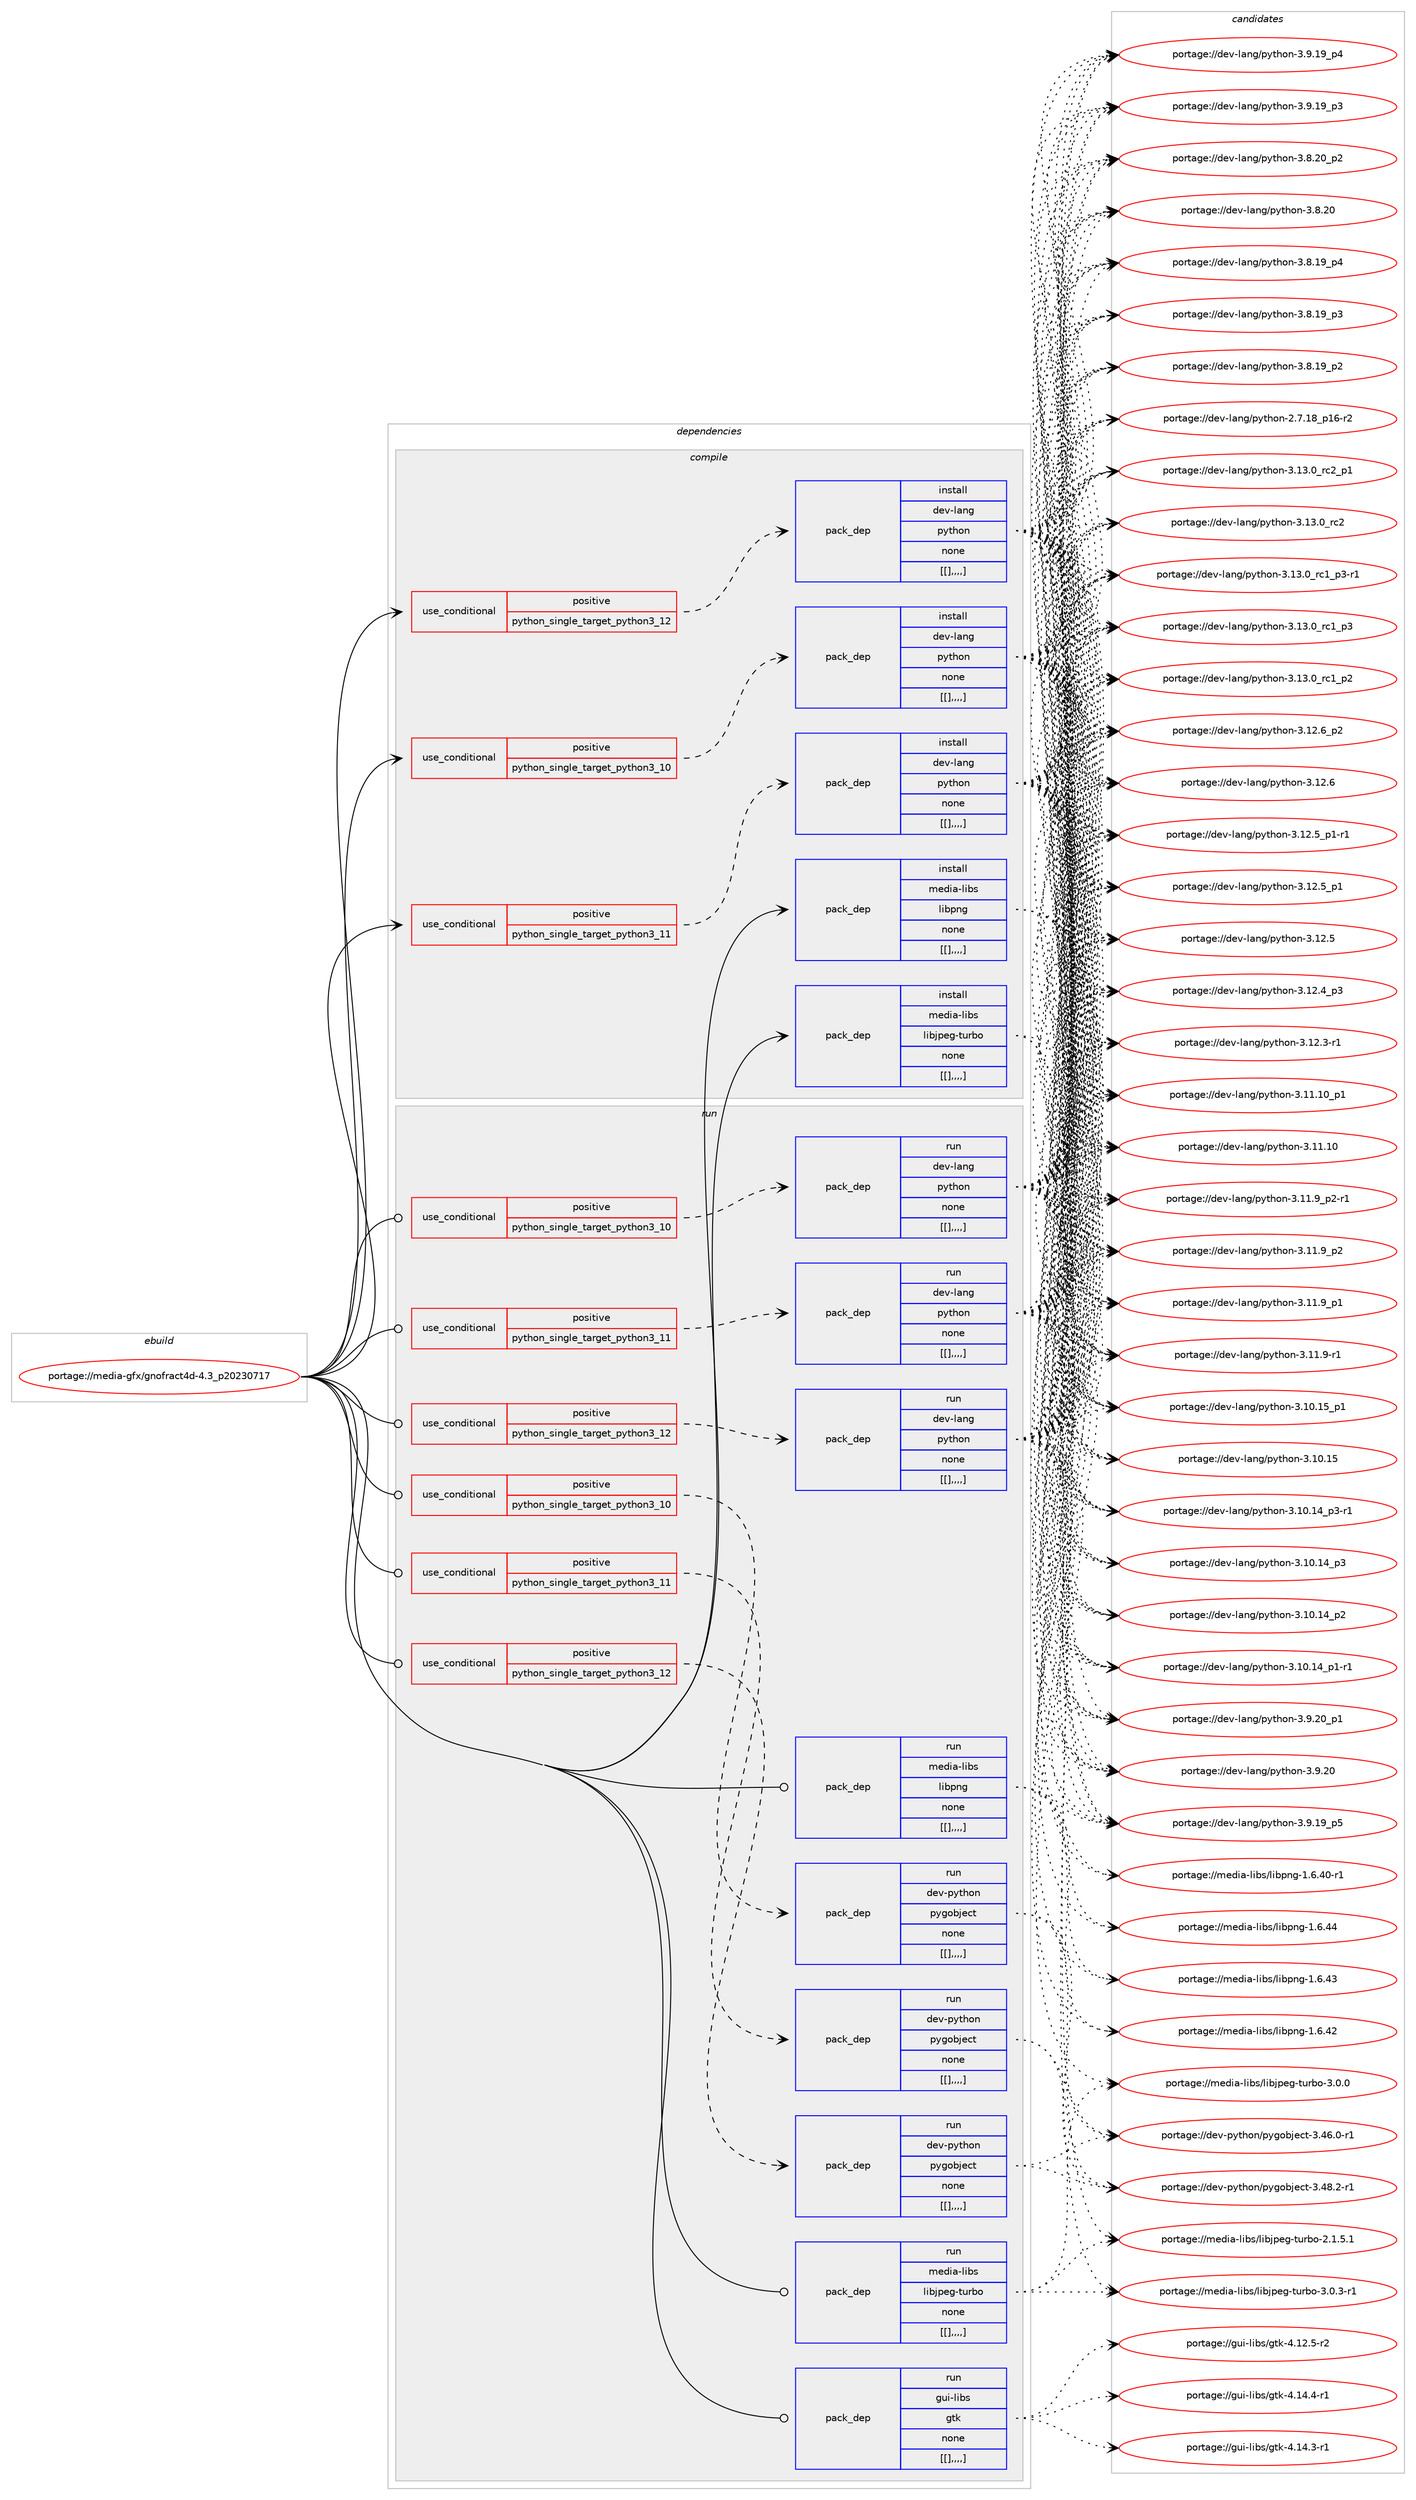 digraph prolog {

# *************
# Graph options
# *************

newrank=true;
concentrate=true;
compound=true;
graph [rankdir=LR,fontname=Helvetica,fontsize=10,ranksep=1.5];#, ranksep=2.5, nodesep=0.2];
edge  [arrowhead=vee];
node  [fontname=Helvetica,fontsize=10];

# **********
# The ebuild
# **********

subgraph cluster_leftcol {
color=gray;
label=<<i>ebuild</i>>;
id [label="portage://media-gfx/gnofract4d-4.3_p20230717", color=red, width=4, href="../media-gfx/gnofract4d-4.3_p20230717.svg"];
}

# ****************
# The dependencies
# ****************

subgraph cluster_midcol {
color=gray;
label=<<i>dependencies</i>>;
subgraph cluster_compile {
fillcolor="#eeeeee";
style=filled;
label=<<i>compile</i>>;
subgraph cond75970 {
dependency298325 [label=<<TABLE BORDER="0" CELLBORDER="1" CELLSPACING="0" CELLPADDING="4"><TR><TD ROWSPAN="3" CELLPADDING="10">use_conditional</TD></TR><TR><TD>positive</TD></TR><TR><TD>python_single_target_python3_10</TD></TR></TABLE>>, shape=none, color=red];
subgraph pack219990 {
dependency298326 [label=<<TABLE BORDER="0" CELLBORDER="1" CELLSPACING="0" CELLPADDING="4" WIDTH="220"><TR><TD ROWSPAN="6" CELLPADDING="30">pack_dep</TD></TR><TR><TD WIDTH="110">install</TD></TR><TR><TD>dev-lang</TD></TR><TR><TD>python</TD></TR><TR><TD>none</TD></TR><TR><TD>[[],,,,]</TD></TR></TABLE>>, shape=none, color=blue];
}
dependency298325:e -> dependency298326:w [weight=20,style="dashed",arrowhead="vee"];
}
id:e -> dependency298325:w [weight=20,style="solid",arrowhead="vee"];
subgraph cond75971 {
dependency298327 [label=<<TABLE BORDER="0" CELLBORDER="1" CELLSPACING="0" CELLPADDING="4"><TR><TD ROWSPAN="3" CELLPADDING="10">use_conditional</TD></TR><TR><TD>positive</TD></TR><TR><TD>python_single_target_python3_11</TD></TR></TABLE>>, shape=none, color=red];
subgraph pack219991 {
dependency298328 [label=<<TABLE BORDER="0" CELLBORDER="1" CELLSPACING="0" CELLPADDING="4" WIDTH="220"><TR><TD ROWSPAN="6" CELLPADDING="30">pack_dep</TD></TR><TR><TD WIDTH="110">install</TD></TR><TR><TD>dev-lang</TD></TR><TR><TD>python</TD></TR><TR><TD>none</TD></TR><TR><TD>[[],,,,]</TD></TR></TABLE>>, shape=none, color=blue];
}
dependency298327:e -> dependency298328:w [weight=20,style="dashed",arrowhead="vee"];
}
id:e -> dependency298327:w [weight=20,style="solid",arrowhead="vee"];
subgraph cond75972 {
dependency298329 [label=<<TABLE BORDER="0" CELLBORDER="1" CELLSPACING="0" CELLPADDING="4"><TR><TD ROWSPAN="3" CELLPADDING="10">use_conditional</TD></TR><TR><TD>positive</TD></TR><TR><TD>python_single_target_python3_12</TD></TR></TABLE>>, shape=none, color=red];
subgraph pack219992 {
dependency298330 [label=<<TABLE BORDER="0" CELLBORDER="1" CELLSPACING="0" CELLPADDING="4" WIDTH="220"><TR><TD ROWSPAN="6" CELLPADDING="30">pack_dep</TD></TR><TR><TD WIDTH="110">install</TD></TR><TR><TD>dev-lang</TD></TR><TR><TD>python</TD></TR><TR><TD>none</TD></TR><TR><TD>[[],,,,]</TD></TR></TABLE>>, shape=none, color=blue];
}
dependency298329:e -> dependency298330:w [weight=20,style="dashed",arrowhead="vee"];
}
id:e -> dependency298329:w [weight=20,style="solid",arrowhead="vee"];
subgraph pack219993 {
dependency298331 [label=<<TABLE BORDER="0" CELLBORDER="1" CELLSPACING="0" CELLPADDING="4" WIDTH="220"><TR><TD ROWSPAN="6" CELLPADDING="30">pack_dep</TD></TR><TR><TD WIDTH="110">install</TD></TR><TR><TD>media-libs</TD></TR><TR><TD>libjpeg-turbo</TD></TR><TR><TD>none</TD></TR><TR><TD>[[],,,,]</TD></TR></TABLE>>, shape=none, color=blue];
}
id:e -> dependency298331:w [weight=20,style="solid",arrowhead="vee"];
subgraph pack219994 {
dependency298332 [label=<<TABLE BORDER="0" CELLBORDER="1" CELLSPACING="0" CELLPADDING="4" WIDTH="220"><TR><TD ROWSPAN="6" CELLPADDING="30">pack_dep</TD></TR><TR><TD WIDTH="110">install</TD></TR><TR><TD>media-libs</TD></TR><TR><TD>libpng</TD></TR><TR><TD>none</TD></TR><TR><TD>[[],,,,]</TD></TR></TABLE>>, shape=none, color=blue];
}
id:e -> dependency298332:w [weight=20,style="solid",arrowhead="vee"];
}
subgraph cluster_compileandrun {
fillcolor="#eeeeee";
style=filled;
label=<<i>compile and run</i>>;
}
subgraph cluster_run {
fillcolor="#eeeeee";
style=filled;
label=<<i>run</i>>;
subgraph cond75973 {
dependency298333 [label=<<TABLE BORDER="0" CELLBORDER="1" CELLSPACING="0" CELLPADDING="4"><TR><TD ROWSPAN="3" CELLPADDING="10">use_conditional</TD></TR><TR><TD>positive</TD></TR><TR><TD>python_single_target_python3_10</TD></TR></TABLE>>, shape=none, color=red];
subgraph pack219995 {
dependency298334 [label=<<TABLE BORDER="0" CELLBORDER="1" CELLSPACING="0" CELLPADDING="4" WIDTH="220"><TR><TD ROWSPAN="6" CELLPADDING="30">pack_dep</TD></TR><TR><TD WIDTH="110">run</TD></TR><TR><TD>dev-lang</TD></TR><TR><TD>python</TD></TR><TR><TD>none</TD></TR><TR><TD>[[],,,,]</TD></TR></TABLE>>, shape=none, color=blue];
}
dependency298333:e -> dependency298334:w [weight=20,style="dashed",arrowhead="vee"];
}
id:e -> dependency298333:w [weight=20,style="solid",arrowhead="odot"];
subgraph cond75974 {
dependency298335 [label=<<TABLE BORDER="0" CELLBORDER="1" CELLSPACING="0" CELLPADDING="4"><TR><TD ROWSPAN="3" CELLPADDING="10">use_conditional</TD></TR><TR><TD>positive</TD></TR><TR><TD>python_single_target_python3_10</TD></TR></TABLE>>, shape=none, color=red];
subgraph pack219996 {
dependency298336 [label=<<TABLE BORDER="0" CELLBORDER="1" CELLSPACING="0" CELLPADDING="4" WIDTH="220"><TR><TD ROWSPAN="6" CELLPADDING="30">pack_dep</TD></TR><TR><TD WIDTH="110">run</TD></TR><TR><TD>dev-python</TD></TR><TR><TD>pygobject</TD></TR><TR><TD>none</TD></TR><TR><TD>[[],,,,]</TD></TR></TABLE>>, shape=none, color=blue];
}
dependency298335:e -> dependency298336:w [weight=20,style="dashed",arrowhead="vee"];
}
id:e -> dependency298335:w [weight=20,style="solid",arrowhead="odot"];
subgraph cond75975 {
dependency298337 [label=<<TABLE BORDER="0" CELLBORDER="1" CELLSPACING="0" CELLPADDING="4"><TR><TD ROWSPAN="3" CELLPADDING="10">use_conditional</TD></TR><TR><TD>positive</TD></TR><TR><TD>python_single_target_python3_11</TD></TR></TABLE>>, shape=none, color=red];
subgraph pack219997 {
dependency298338 [label=<<TABLE BORDER="0" CELLBORDER="1" CELLSPACING="0" CELLPADDING="4" WIDTH="220"><TR><TD ROWSPAN="6" CELLPADDING="30">pack_dep</TD></TR><TR><TD WIDTH="110">run</TD></TR><TR><TD>dev-lang</TD></TR><TR><TD>python</TD></TR><TR><TD>none</TD></TR><TR><TD>[[],,,,]</TD></TR></TABLE>>, shape=none, color=blue];
}
dependency298337:e -> dependency298338:w [weight=20,style="dashed",arrowhead="vee"];
}
id:e -> dependency298337:w [weight=20,style="solid",arrowhead="odot"];
subgraph cond75976 {
dependency298339 [label=<<TABLE BORDER="0" CELLBORDER="1" CELLSPACING="0" CELLPADDING="4"><TR><TD ROWSPAN="3" CELLPADDING="10">use_conditional</TD></TR><TR><TD>positive</TD></TR><TR><TD>python_single_target_python3_11</TD></TR></TABLE>>, shape=none, color=red];
subgraph pack219998 {
dependency298340 [label=<<TABLE BORDER="0" CELLBORDER="1" CELLSPACING="0" CELLPADDING="4" WIDTH="220"><TR><TD ROWSPAN="6" CELLPADDING="30">pack_dep</TD></TR><TR><TD WIDTH="110">run</TD></TR><TR><TD>dev-python</TD></TR><TR><TD>pygobject</TD></TR><TR><TD>none</TD></TR><TR><TD>[[],,,,]</TD></TR></TABLE>>, shape=none, color=blue];
}
dependency298339:e -> dependency298340:w [weight=20,style="dashed",arrowhead="vee"];
}
id:e -> dependency298339:w [weight=20,style="solid",arrowhead="odot"];
subgraph cond75977 {
dependency298341 [label=<<TABLE BORDER="0" CELLBORDER="1" CELLSPACING="0" CELLPADDING="4"><TR><TD ROWSPAN="3" CELLPADDING="10">use_conditional</TD></TR><TR><TD>positive</TD></TR><TR><TD>python_single_target_python3_12</TD></TR></TABLE>>, shape=none, color=red];
subgraph pack219999 {
dependency298342 [label=<<TABLE BORDER="0" CELLBORDER="1" CELLSPACING="0" CELLPADDING="4" WIDTH="220"><TR><TD ROWSPAN="6" CELLPADDING="30">pack_dep</TD></TR><TR><TD WIDTH="110">run</TD></TR><TR><TD>dev-lang</TD></TR><TR><TD>python</TD></TR><TR><TD>none</TD></TR><TR><TD>[[],,,,]</TD></TR></TABLE>>, shape=none, color=blue];
}
dependency298341:e -> dependency298342:w [weight=20,style="dashed",arrowhead="vee"];
}
id:e -> dependency298341:w [weight=20,style="solid",arrowhead="odot"];
subgraph cond75978 {
dependency298343 [label=<<TABLE BORDER="0" CELLBORDER="1" CELLSPACING="0" CELLPADDING="4"><TR><TD ROWSPAN="3" CELLPADDING="10">use_conditional</TD></TR><TR><TD>positive</TD></TR><TR><TD>python_single_target_python3_12</TD></TR></TABLE>>, shape=none, color=red];
subgraph pack220000 {
dependency298344 [label=<<TABLE BORDER="0" CELLBORDER="1" CELLSPACING="0" CELLPADDING="4" WIDTH="220"><TR><TD ROWSPAN="6" CELLPADDING="30">pack_dep</TD></TR><TR><TD WIDTH="110">run</TD></TR><TR><TD>dev-python</TD></TR><TR><TD>pygobject</TD></TR><TR><TD>none</TD></TR><TR><TD>[[],,,,]</TD></TR></TABLE>>, shape=none, color=blue];
}
dependency298343:e -> dependency298344:w [weight=20,style="dashed",arrowhead="vee"];
}
id:e -> dependency298343:w [weight=20,style="solid",arrowhead="odot"];
subgraph pack220001 {
dependency298345 [label=<<TABLE BORDER="0" CELLBORDER="1" CELLSPACING="0" CELLPADDING="4" WIDTH="220"><TR><TD ROWSPAN="6" CELLPADDING="30">pack_dep</TD></TR><TR><TD WIDTH="110">run</TD></TR><TR><TD>gui-libs</TD></TR><TR><TD>gtk</TD></TR><TR><TD>none</TD></TR><TR><TD>[[],,,,]</TD></TR></TABLE>>, shape=none, color=blue];
}
id:e -> dependency298345:w [weight=20,style="solid",arrowhead="odot"];
subgraph pack220002 {
dependency298346 [label=<<TABLE BORDER="0" CELLBORDER="1" CELLSPACING="0" CELLPADDING="4" WIDTH="220"><TR><TD ROWSPAN="6" CELLPADDING="30">pack_dep</TD></TR><TR><TD WIDTH="110">run</TD></TR><TR><TD>media-libs</TD></TR><TR><TD>libjpeg-turbo</TD></TR><TR><TD>none</TD></TR><TR><TD>[[],,,,]</TD></TR></TABLE>>, shape=none, color=blue];
}
id:e -> dependency298346:w [weight=20,style="solid",arrowhead="odot"];
subgraph pack220003 {
dependency298347 [label=<<TABLE BORDER="0" CELLBORDER="1" CELLSPACING="0" CELLPADDING="4" WIDTH="220"><TR><TD ROWSPAN="6" CELLPADDING="30">pack_dep</TD></TR><TR><TD WIDTH="110">run</TD></TR><TR><TD>media-libs</TD></TR><TR><TD>libpng</TD></TR><TR><TD>none</TD></TR><TR><TD>[[],,,,]</TD></TR></TABLE>>, shape=none, color=blue];
}
id:e -> dependency298347:w [weight=20,style="solid",arrowhead="odot"];
}
}

# **************
# The candidates
# **************

subgraph cluster_choices {
rank=same;
color=gray;
label=<<i>candidates</i>>;

subgraph choice219990 {
color=black;
nodesep=1;
choice100101118451089711010347112121116104111110455146495146489511499509511249 [label="portage://dev-lang/python-3.13.0_rc2_p1", color=red, width=4,href="../dev-lang/python-3.13.0_rc2_p1.svg"];
choice10010111845108971101034711212111610411111045514649514648951149950 [label="portage://dev-lang/python-3.13.0_rc2", color=red, width=4,href="../dev-lang/python-3.13.0_rc2.svg"];
choice1001011184510897110103471121211161041111104551464951464895114994995112514511449 [label="portage://dev-lang/python-3.13.0_rc1_p3-r1", color=red, width=4,href="../dev-lang/python-3.13.0_rc1_p3-r1.svg"];
choice100101118451089711010347112121116104111110455146495146489511499499511251 [label="portage://dev-lang/python-3.13.0_rc1_p3", color=red, width=4,href="../dev-lang/python-3.13.0_rc1_p3.svg"];
choice100101118451089711010347112121116104111110455146495146489511499499511250 [label="portage://dev-lang/python-3.13.0_rc1_p2", color=red, width=4,href="../dev-lang/python-3.13.0_rc1_p2.svg"];
choice100101118451089711010347112121116104111110455146495046549511250 [label="portage://dev-lang/python-3.12.6_p2", color=red, width=4,href="../dev-lang/python-3.12.6_p2.svg"];
choice10010111845108971101034711212111610411111045514649504654 [label="portage://dev-lang/python-3.12.6", color=red, width=4,href="../dev-lang/python-3.12.6.svg"];
choice1001011184510897110103471121211161041111104551464950465395112494511449 [label="portage://dev-lang/python-3.12.5_p1-r1", color=red, width=4,href="../dev-lang/python-3.12.5_p1-r1.svg"];
choice100101118451089711010347112121116104111110455146495046539511249 [label="portage://dev-lang/python-3.12.5_p1", color=red, width=4,href="../dev-lang/python-3.12.5_p1.svg"];
choice10010111845108971101034711212111610411111045514649504653 [label="portage://dev-lang/python-3.12.5", color=red, width=4,href="../dev-lang/python-3.12.5.svg"];
choice100101118451089711010347112121116104111110455146495046529511251 [label="portage://dev-lang/python-3.12.4_p3", color=red, width=4,href="../dev-lang/python-3.12.4_p3.svg"];
choice100101118451089711010347112121116104111110455146495046514511449 [label="portage://dev-lang/python-3.12.3-r1", color=red, width=4,href="../dev-lang/python-3.12.3-r1.svg"];
choice10010111845108971101034711212111610411111045514649494649489511249 [label="portage://dev-lang/python-3.11.10_p1", color=red, width=4,href="../dev-lang/python-3.11.10_p1.svg"];
choice1001011184510897110103471121211161041111104551464949464948 [label="portage://dev-lang/python-3.11.10", color=red, width=4,href="../dev-lang/python-3.11.10.svg"];
choice1001011184510897110103471121211161041111104551464949465795112504511449 [label="portage://dev-lang/python-3.11.9_p2-r1", color=red, width=4,href="../dev-lang/python-3.11.9_p2-r1.svg"];
choice100101118451089711010347112121116104111110455146494946579511250 [label="portage://dev-lang/python-3.11.9_p2", color=red, width=4,href="../dev-lang/python-3.11.9_p2.svg"];
choice100101118451089711010347112121116104111110455146494946579511249 [label="portage://dev-lang/python-3.11.9_p1", color=red, width=4,href="../dev-lang/python-3.11.9_p1.svg"];
choice100101118451089711010347112121116104111110455146494946574511449 [label="portage://dev-lang/python-3.11.9-r1", color=red, width=4,href="../dev-lang/python-3.11.9-r1.svg"];
choice10010111845108971101034711212111610411111045514649484649539511249 [label="portage://dev-lang/python-3.10.15_p1", color=red, width=4,href="../dev-lang/python-3.10.15_p1.svg"];
choice1001011184510897110103471121211161041111104551464948464953 [label="portage://dev-lang/python-3.10.15", color=red, width=4,href="../dev-lang/python-3.10.15.svg"];
choice100101118451089711010347112121116104111110455146494846495295112514511449 [label="portage://dev-lang/python-3.10.14_p3-r1", color=red, width=4,href="../dev-lang/python-3.10.14_p3-r1.svg"];
choice10010111845108971101034711212111610411111045514649484649529511251 [label="portage://dev-lang/python-3.10.14_p3", color=red, width=4,href="../dev-lang/python-3.10.14_p3.svg"];
choice10010111845108971101034711212111610411111045514649484649529511250 [label="portage://dev-lang/python-3.10.14_p2", color=red, width=4,href="../dev-lang/python-3.10.14_p2.svg"];
choice100101118451089711010347112121116104111110455146494846495295112494511449 [label="portage://dev-lang/python-3.10.14_p1-r1", color=red, width=4,href="../dev-lang/python-3.10.14_p1-r1.svg"];
choice100101118451089711010347112121116104111110455146574650489511249 [label="portage://dev-lang/python-3.9.20_p1", color=red, width=4,href="../dev-lang/python-3.9.20_p1.svg"];
choice10010111845108971101034711212111610411111045514657465048 [label="portage://dev-lang/python-3.9.20", color=red, width=4,href="../dev-lang/python-3.9.20.svg"];
choice100101118451089711010347112121116104111110455146574649579511253 [label="portage://dev-lang/python-3.9.19_p5", color=red, width=4,href="../dev-lang/python-3.9.19_p5.svg"];
choice100101118451089711010347112121116104111110455146574649579511252 [label="portage://dev-lang/python-3.9.19_p4", color=red, width=4,href="../dev-lang/python-3.9.19_p4.svg"];
choice100101118451089711010347112121116104111110455146574649579511251 [label="portage://dev-lang/python-3.9.19_p3", color=red, width=4,href="../dev-lang/python-3.9.19_p3.svg"];
choice100101118451089711010347112121116104111110455146564650489511250 [label="portage://dev-lang/python-3.8.20_p2", color=red, width=4,href="../dev-lang/python-3.8.20_p2.svg"];
choice10010111845108971101034711212111610411111045514656465048 [label="portage://dev-lang/python-3.8.20", color=red, width=4,href="../dev-lang/python-3.8.20.svg"];
choice100101118451089711010347112121116104111110455146564649579511252 [label="portage://dev-lang/python-3.8.19_p4", color=red, width=4,href="../dev-lang/python-3.8.19_p4.svg"];
choice100101118451089711010347112121116104111110455146564649579511251 [label="portage://dev-lang/python-3.8.19_p3", color=red, width=4,href="../dev-lang/python-3.8.19_p3.svg"];
choice100101118451089711010347112121116104111110455146564649579511250 [label="portage://dev-lang/python-3.8.19_p2", color=red, width=4,href="../dev-lang/python-3.8.19_p2.svg"];
choice100101118451089711010347112121116104111110455046554649569511249544511450 [label="portage://dev-lang/python-2.7.18_p16-r2", color=red, width=4,href="../dev-lang/python-2.7.18_p16-r2.svg"];
dependency298326:e -> choice100101118451089711010347112121116104111110455146495146489511499509511249:w [style=dotted,weight="100"];
dependency298326:e -> choice10010111845108971101034711212111610411111045514649514648951149950:w [style=dotted,weight="100"];
dependency298326:e -> choice1001011184510897110103471121211161041111104551464951464895114994995112514511449:w [style=dotted,weight="100"];
dependency298326:e -> choice100101118451089711010347112121116104111110455146495146489511499499511251:w [style=dotted,weight="100"];
dependency298326:e -> choice100101118451089711010347112121116104111110455146495146489511499499511250:w [style=dotted,weight="100"];
dependency298326:e -> choice100101118451089711010347112121116104111110455146495046549511250:w [style=dotted,weight="100"];
dependency298326:e -> choice10010111845108971101034711212111610411111045514649504654:w [style=dotted,weight="100"];
dependency298326:e -> choice1001011184510897110103471121211161041111104551464950465395112494511449:w [style=dotted,weight="100"];
dependency298326:e -> choice100101118451089711010347112121116104111110455146495046539511249:w [style=dotted,weight="100"];
dependency298326:e -> choice10010111845108971101034711212111610411111045514649504653:w [style=dotted,weight="100"];
dependency298326:e -> choice100101118451089711010347112121116104111110455146495046529511251:w [style=dotted,weight="100"];
dependency298326:e -> choice100101118451089711010347112121116104111110455146495046514511449:w [style=dotted,weight="100"];
dependency298326:e -> choice10010111845108971101034711212111610411111045514649494649489511249:w [style=dotted,weight="100"];
dependency298326:e -> choice1001011184510897110103471121211161041111104551464949464948:w [style=dotted,weight="100"];
dependency298326:e -> choice1001011184510897110103471121211161041111104551464949465795112504511449:w [style=dotted,weight="100"];
dependency298326:e -> choice100101118451089711010347112121116104111110455146494946579511250:w [style=dotted,weight="100"];
dependency298326:e -> choice100101118451089711010347112121116104111110455146494946579511249:w [style=dotted,weight="100"];
dependency298326:e -> choice100101118451089711010347112121116104111110455146494946574511449:w [style=dotted,weight="100"];
dependency298326:e -> choice10010111845108971101034711212111610411111045514649484649539511249:w [style=dotted,weight="100"];
dependency298326:e -> choice1001011184510897110103471121211161041111104551464948464953:w [style=dotted,weight="100"];
dependency298326:e -> choice100101118451089711010347112121116104111110455146494846495295112514511449:w [style=dotted,weight="100"];
dependency298326:e -> choice10010111845108971101034711212111610411111045514649484649529511251:w [style=dotted,weight="100"];
dependency298326:e -> choice10010111845108971101034711212111610411111045514649484649529511250:w [style=dotted,weight="100"];
dependency298326:e -> choice100101118451089711010347112121116104111110455146494846495295112494511449:w [style=dotted,weight="100"];
dependency298326:e -> choice100101118451089711010347112121116104111110455146574650489511249:w [style=dotted,weight="100"];
dependency298326:e -> choice10010111845108971101034711212111610411111045514657465048:w [style=dotted,weight="100"];
dependency298326:e -> choice100101118451089711010347112121116104111110455146574649579511253:w [style=dotted,weight="100"];
dependency298326:e -> choice100101118451089711010347112121116104111110455146574649579511252:w [style=dotted,weight="100"];
dependency298326:e -> choice100101118451089711010347112121116104111110455146574649579511251:w [style=dotted,weight="100"];
dependency298326:e -> choice100101118451089711010347112121116104111110455146564650489511250:w [style=dotted,weight="100"];
dependency298326:e -> choice10010111845108971101034711212111610411111045514656465048:w [style=dotted,weight="100"];
dependency298326:e -> choice100101118451089711010347112121116104111110455146564649579511252:w [style=dotted,weight="100"];
dependency298326:e -> choice100101118451089711010347112121116104111110455146564649579511251:w [style=dotted,weight="100"];
dependency298326:e -> choice100101118451089711010347112121116104111110455146564649579511250:w [style=dotted,weight="100"];
dependency298326:e -> choice100101118451089711010347112121116104111110455046554649569511249544511450:w [style=dotted,weight="100"];
}
subgraph choice219991 {
color=black;
nodesep=1;
choice100101118451089711010347112121116104111110455146495146489511499509511249 [label="portage://dev-lang/python-3.13.0_rc2_p1", color=red, width=4,href="../dev-lang/python-3.13.0_rc2_p1.svg"];
choice10010111845108971101034711212111610411111045514649514648951149950 [label="portage://dev-lang/python-3.13.0_rc2", color=red, width=4,href="../dev-lang/python-3.13.0_rc2.svg"];
choice1001011184510897110103471121211161041111104551464951464895114994995112514511449 [label="portage://dev-lang/python-3.13.0_rc1_p3-r1", color=red, width=4,href="../dev-lang/python-3.13.0_rc1_p3-r1.svg"];
choice100101118451089711010347112121116104111110455146495146489511499499511251 [label="portage://dev-lang/python-3.13.0_rc1_p3", color=red, width=4,href="../dev-lang/python-3.13.0_rc1_p3.svg"];
choice100101118451089711010347112121116104111110455146495146489511499499511250 [label="portage://dev-lang/python-3.13.0_rc1_p2", color=red, width=4,href="../dev-lang/python-3.13.0_rc1_p2.svg"];
choice100101118451089711010347112121116104111110455146495046549511250 [label="portage://dev-lang/python-3.12.6_p2", color=red, width=4,href="../dev-lang/python-3.12.6_p2.svg"];
choice10010111845108971101034711212111610411111045514649504654 [label="portage://dev-lang/python-3.12.6", color=red, width=4,href="../dev-lang/python-3.12.6.svg"];
choice1001011184510897110103471121211161041111104551464950465395112494511449 [label="portage://dev-lang/python-3.12.5_p1-r1", color=red, width=4,href="../dev-lang/python-3.12.5_p1-r1.svg"];
choice100101118451089711010347112121116104111110455146495046539511249 [label="portage://dev-lang/python-3.12.5_p1", color=red, width=4,href="../dev-lang/python-3.12.5_p1.svg"];
choice10010111845108971101034711212111610411111045514649504653 [label="portage://dev-lang/python-3.12.5", color=red, width=4,href="../dev-lang/python-3.12.5.svg"];
choice100101118451089711010347112121116104111110455146495046529511251 [label="portage://dev-lang/python-3.12.4_p3", color=red, width=4,href="../dev-lang/python-3.12.4_p3.svg"];
choice100101118451089711010347112121116104111110455146495046514511449 [label="portage://dev-lang/python-3.12.3-r1", color=red, width=4,href="../dev-lang/python-3.12.3-r1.svg"];
choice10010111845108971101034711212111610411111045514649494649489511249 [label="portage://dev-lang/python-3.11.10_p1", color=red, width=4,href="../dev-lang/python-3.11.10_p1.svg"];
choice1001011184510897110103471121211161041111104551464949464948 [label="portage://dev-lang/python-3.11.10", color=red, width=4,href="../dev-lang/python-3.11.10.svg"];
choice1001011184510897110103471121211161041111104551464949465795112504511449 [label="portage://dev-lang/python-3.11.9_p2-r1", color=red, width=4,href="../dev-lang/python-3.11.9_p2-r1.svg"];
choice100101118451089711010347112121116104111110455146494946579511250 [label="portage://dev-lang/python-3.11.9_p2", color=red, width=4,href="../dev-lang/python-3.11.9_p2.svg"];
choice100101118451089711010347112121116104111110455146494946579511249 [label="portage://dev-lang/python-3.11.9_p1", color=red, width=4,href="../dev-lang/python-3.11.9_p1.svg"];
choice100101118451089711010347112121116104111110455146494946574511449 [label="portage://dev-lang/python-3.11.9-r1", color=red, width=4,href="../dev-lang/python-3.11.9-r1.svg"];
choice10010111845108971101034711212111610411111045514649484649539511249 [label="portage://dev-lang/python-3.10.15_p1", color=red, width=4,href="../dev-lang/python-3.10.15_p1.svg"];
choice1001011184510897110103471121211161041111104551464948464953 [label="portage://dev-lang/python-3.10.15", color=red, width=4,href="../dev-lang/python-3.10.15.svg"];
choice100101118451089711010347112121116104111110455146494846495295112514511449 [label="portage://dev-lang/python-3.10.14_p3-r1", color=red, width=4,href="../dev-lang/python-3.10.14_p3-r1.svg"];
choice10010111845108971101034711212111610411111045514649484649529511251 [label="portage://dev-lang/python-3.10.14_p3", color=red, width=4,href="../dev-lang/python-3.10.14_p3.svg"];
choice10010111845108971101034711212111610411111045514649484649529511250 [label="portage://dev-lang/python-3.10.14_p2", color=red, width=4,href="../dev-lang/python-3.10.14_p2.svg"];
choice100101118451089711010347112121116104111110455146494846495295112494511449 [label="portage://dev-lang/python-3.10.14_p1-r1", color=red, width=4,href="../dev-lang/python-3.10.14_p1-r1.svg"];
choice100101118451089711010347112121116104111110455146574650489511249 [label="portage://dev-lang/python-3.9.20_p1", color=red, width=4,href="../dev-lang/python-3.9.20_p1.svg"];
choice10010111845108971101034711212111610411111045514657465048 [label="portage://dev-lang/python-3.9.20", color=red, width=4,href="../dev-lang/python-3.9.20.svg"];
choice100101118451089711010347112121116104111110455146574649579511253 [label="portage://dev-lang/python-3.9.19_p5", color=red, width=4,href="../dev-lang/python-3.9.19_p5.svg"];
choice100101118451089711010347112121116104111110455146574649579511252 [label="portage://dev-lang/python-3.9.19_p4", color=red, width=4,href="../dev-lang/python-3.9.19_p4.svg"];
choice100101118451089711010347112121116104111110455146574649579511251 [label="portage://dev-lang/python-3.9.19_p3", color=red, width=4,href="../dev-lang/python-3.9.19_p3.svg"];
choice100101118451089711010347112121116104111110455146564650489511250 [label="portage://dev-lang/python-3.8.20_p2", color=red, width=4,href="../dev-lang/python-3.8.20_p2.svg"];
choice10010111845108971101034711212111610411111045514656465048 [label="portage://dev-lang/python-3.8.20", color=red, width=4,href="../dev-lang/python-3.8.20.svg"];
choice100101118451089711010347112121116104111110455146564649579511252 [label="portage://dev-lang/python-3.8.19_p4", color=red, width=4,href="../dev-lang/python-3.8.19_p4.svg"];
choice100101118451089711010347112121116104111110455146564649579511251 [label="portage://dev-lang/python-3.8.19_p3", color=red, width=4,href="../dev-lang/python-3.8.19_p3.svg"];
choice100101118451089711010347112121116104111110455146564649579511250 [label="portage://dev-lang/python-3.8.19_p2", color=red, width=4,href="../dev-lang/python-3.8.19_p2.svg"];
choice100101118451089711010347112121116104111110455046554649569511249544511450 [label="portage://dev-lang/python-2.7.18_p16-r2", color=red, width=4,href="../dev-lang/python-2.7.18_p16-r2.svg"];
dependency298328:e -> choice100101118451089711010347112121116104111110455146495146489511499509511249:w [style=dotted,weight="100"];
dependency298328:e -> choice10010111845108971101034711212111610411111045514649514648951149950:w [style=dotted,weight="100"];
dependency298328:e -> choice1001011184510897110103471121211161041111104551464951464895114994995112514511449:w [style=dotted,weight="100"];
dependency298328:e -> choice100101118451089711010347112121116104111110455146495146489511499499511251:w [style=dotted,weight="100"];
dependency298328:e -> choice100101118451089711010347112121116104111110455146495146489511499499511250:w [style=dotted,weight="100"];
dependency298328:e -> choice100101118451089711010347112121116104111110455146495046549511250:w [style=dotted,weight="100"];
dependency298328:e -> choice10010111845108971101034711212111610411111045514649504654:w [style=dotted,weight="100"];
dependency298328:e -> choice1001011184510897110103471121211161041111104551464950465395112494511449:w [style=dotted,weight="100"];
dependency298328:e -> choice100101118451089711010347112121116104111110455146495046539511249:w [style=dotted,weight="100"];
dependency298328:e -> choice10010111845108971101034711212111610411111045514649504653:w [style=dotted,weight="100"];
dependency298328:e -> choice100101118451089711010347112121116104111110455146495046529511251:w [style=dotted,weight="100"];
dependency298328:e -> choice100101118451089711010347112121116104111110455146495046514511449:w [style=dotted,weight="100"];
dependency298328:e -> choice10010111845108971101034711212111610411111045514649494649489511249:w [style=dotted,weight="100"];
dependency298328:e -> choice1001011184510897110103471121211161041111104551464949464948:w [style=dotted,weight="100"];
dependency298328:e -> choice1001011184510897110103471121211161041111104551464949465795112504511449:w [style=dotted,weight="100"];
dependency298328:e -> choice100101118451089711010347112121116104111110455146494946579511250:w [style=dotted,weight="100"];
dependency298328:e -> choice100101118451089711010347112121116104111110455146494946579511249:w [style=dotted,weight="100"];
dependency298328:e -> choice100101118451089711010347112121116104111110455146494946574511449:w [style=dotted,weight="100"];
dependency298328:e -> choice10010111845108971101034711212111610411111045514649484649539511249:w [style=dotted,weight="100"];
dependency298328:e -> choice1001011184510897110103471121211161041111104551464948464953:w [style=dotted,weight="100"];
dependency298328:e -> choice100101118451089711010347112121116104111110455146494846495295112514511449:w [style=dotted,weight="100"];
dependency298328:e -> choice10010111845108971101034711212111610411111045514649484649529511251:w [style=dotted,weight="100"];
dependency298328:e -> choice10010111845108971101034711212111610411111045514649484649529511250:w [style=dotted,weight="100"];
dependency298328:e -> choice100101118451089711010347112121116104111110455146494846495295112494511449:w [style=dotted,weight="100"];
dependency298328:e -> choice100101118451089711010347112121116104111110455146574650489511249:w [style=dotted,weight="100"];
dependency298328:e -> choice10010111845108971101034711212111610411111045514657465048:w [style=dotted,weight="100"];
dependency298328:e -> choice100101118451089711010347112121116104111110455146574649579511253:w [style=dotted,weight="100"];
dependency298328:e -> choice100101118451089711010347112121116104111110455146574649579511252:w [style=dotted,weight="100"];
dependency298328:e -> choice100101118451089711010347112121116104111110455146574649579511251:w [style=dotted,weight="100"];
dependency298328:e -> choice100101118451089711010347112121116104111110455146564650489511250:w [style=dotted,weight="100"];
dependency298328:e -> choice10010111845108971101034711212111610411111045514656465048:w [style=dotted,weight="100"];
dependency298328:e -> choice100101118451089711010347112121116104111110455146564649579511252:w [style=dotted,weight="100"];
dependency298328:e -> choice100101118451089711010347112121116104111110455146564649579511251:w [style=dotted,weight="100"];
dependency298328:e -> choice100101118451089711010347112121116104111110455146564649579511250:w [style=dotted,weight="100"];
dependency298328:e -> choice100101118451089711010347112121116104111110455046554649569511249544511450:w [style=dotted,weight="100"];
}
subgraph choice219992 {
color=black;
nodesep=1;
choice100101118451089711010347112121116104111110455146495146489511499509511249 [label="portage://dev-lang/python-3.13.0_rc2_p1", color=red, width=4,href="../dev-lang/python-3.13.0_rc2_p1.svg"];
choice10010111845108971101034711212111610411111045514649514648951149950 [label="portage://dev-lang/python-3.13.0_rc2", color=red, width=4,href="../dev-lang/python-3.13.0_rc2.svg"];
choice1001011184510897110103471121211161041111104551464951464895114994995112514511449 [label="portage://dev-lang/python-3.13.0_rc1_p3-r1", color=red, width=4,href="../dev-lang/python-3.13.0_rc1_p3-r1.svg"];
choice100101118451089711010347112121116104111110455146495146489511499499511251 [label="portage://dev-lang/python-3.13.0_rc1_p3", color=red, width=4,href="../dev-lang/python-3.13.0_rc1_p3.svg"];
choice100101118451089711010347112121116104111110455146495146489511499499511250 [label="portage://dev-lang/python-3.13.0_rc1_p2", color=red, width=4,href="../dev-lang/python-3.13.0_rc1_p2.svg"];
choice100101118451089711010347112121116104111110455146495046549511250 [label="portage://dev-lang/python-3.12.6_p2", color=red, width=4,href="../dev-lang/python-3.12.6_p2.svg"];
choice10010111845108971101034711212111610411111045514649504654 [label="portage://dev-lang/python-3.12.6", color=red, width=4,href="../dev-lang/python-3.12.6.svg"];
choice1001011184510897110103471121211161041111104551464950465395112494511449 [label="portage://dev-lang/python-3.12.5_p1-r1", color=red, width=4,href="../dev-lang/python-3.12.5_p1-r1.svg"];
choice100101118451089711010347112121116104111110455146495046539511249 [label="portage://dev-lang/python-3.12.5_p1", color=red, width=4,href="../dev-lang/python-3.12.5_p1.svg"];
choice10010111845108971101034711212111610411111045514649504653 [label="portage://dev-lang/python-3.12.5", color=red, width=4,href="../dev-lang/python-3.12.5.svg"];
choice100101118451089711010347112121116104111110455146495046529511251 [label="portage://dev-lang/python-3.12.4_p3", color=red, width=4,href="../dev-lang/python-3.12.4_p3.svg"];
choice100101118451089711010347112121116104111110455146495046514511449 [label="portage://dev-lang/python-3.12.3-r1", color=red, width=4,href="../dev-lang/python-3.12.3-r1.svg"];
choice10010111845108971101034711212111610411111045514649494649489511249 [label="portage://dev-lang/python-3.11.10_p1", color=red, width=4,href="../dev-lang/python-3.11.10_p1.svg"];
choice1001011184510897110103471121211161041111104551464949464948 [label="portage://dev-lang/python-3.11.10", color=red, width=4,href="../dev-lang/python-3.11.10.svg"];
choice1001011184510897110103471121211161041111104551464949465795112504511449 [label="portage://dev-lang/python-3.11.9_p2-r1", color=red, width=4,href="../dev-lang/python-3.11.9_p2-r1.svg"];
choice100101118451089711010347112121116104111110455146494946579511250 [label="portage://dev-lang/python-3.11.9_p2", color=red, width=4,href="../dev-lang/python-3.11.9_p2.svg"];
choice100101118451089711010347112121116104111110455146494946579511249 [label="portage://dev-lang/python-3.11.9_p1", color=red, width=4,href="../dev-lang/python-3.11.9_p1.svg"];
choice100101118451089711010347112121116104111110455146494946574511449 [label="portage://dev-lang/python-3.11.9-r1", color=red, width=4,href="../dev-lang/python-3.11.9-r1.svg"];
choice10010111845108971101034711212111610411111045514649484649539511249 [label="portage://dev-lang/python-3.10.15_p1", color=red, width=4,href="../dev-lang/python-3.10.15_p1.svg"];
choice1001011184510897110103471121211161041111104551464948464953 [label="portage://dev-lang/python-3.10.15", color=red, width=4,href="../dev-lang/python-3.10.15.svg"];
choice100101118451089711010347112121116104111110455146494846495295112514511449 [label="portage://dev-lang/python-3.10.14_p3-r1", color=red, width=4,href="../dev-lang/python-3.10.14_p3-r1.svg"];
choice10010111845108971101034711212111610411111045514649484649529511251 [label="portage://dev-lang/python-3.10.14_p3", color=red, width=4,href="../dev-lang/python-3.10.14_p3.svg"];
choice10010111845108971101034711212111610411111045514649484649529511250 [label="portage://dev-lang/python-3.10.14_p2", color=red, width=4,href="../dev-lang/python-3.10.14_p2.svg"];
choice100101118451089711010347112121116104111110455146494846495295112494511449 [label="portage://dev-lang/python-3.10.14_p1-r1", color=red, width=4,href="../dev-lang/python-3.10.14_p1-r1.svg"];
choice100101118451089711010347112121116104111110455146574650489511249 [label="portage://dev-lang/python-3.9.20_p1", color=red, width=4,href="../dev-lang/python-3.9.20_p1.svg"];
choice10010111845108971101034711212111610411111045514657465048 [label="portage://dev-lang/python-3.9.20", color=red, width=4,href="../dev-lang/python-3.9.20.svg"];
choice100101118451089711010347112121116104111110455146574649579511253 [label="portage://dev-lang/python-3.9.19_p5", color=red, width=4,href="../dev-lang/python-3.9.19_p5.svg"];
choice100101118451089711010347112121116104111110455146574649579511252 [label="portage://dev-lang/python-3.9.19_p4", color=red, width=4,href="../dev-lang/python-3.9.19_p4.svg"];
choice100101118451089711010347112121116104111110455146574649579511251 [label="portage://dev-lang/python-3.9.19_p3", color=red, width=4,href="../dev-lang/python-3.9.19_p3.svg"];
choice100101118451089711010347112121116104111110455146564650489511250 [label="portage://dev-lang/python-3.8.20_p2", color=red, width=4,href="../dev-lang/python-3.8.20_p2.svg"];
choice10010111845108971101034711212111610411111045514656465048 [label="portage://dev-lang/python-3.8.20", color=red, width=4,href="../dev-lang/python-3.8.20.svg"];
choice100101118451089711010347112121116104111110455146564649579511252 [label="portage://dev-lang/python-3.8.19_p4", color=red, width=4,href="../dev-lang/python-3.8.19_p4.svg"];
choice100101118451089711010347112121116104111110455146564649579511251 [label="portage://dev-lang/python-3.8.19_p3", color=red, width=4,href="../dev-lang/python-3.8.19_p3.svg"];
choice100101118451089711010347112121116104111110455146564649579511250 [label="portage://dev-lang/python-3.8.19_p2", color=red, width=4,href="../dev-lang/python-3.8.19_p2.svg"];
choice100101118451089711010347112121116104111110455046554649569511249544511450 [label="portage://dev-lang/python-2.7.18_p16-r2", color=red, width=4,href="../dev-lang/python-2.7.18_p16-r2.svg"];
dependency298330:e -> choice100101118451089711010347112121116104111110455146495146489511499509511249:w [style=dotted,weight="100"];
dependency298330:e -> choice10010111845108971101034711212111610411111045514649514648951149950:w [style=dotted,weight="100"];
dependency298330:e -> choice1001011184510897110103471121211161041111104551464951464895114994995112514511449:w [style=dotted,weight="100"];
dependency298330:e -> choice100101118451089711010347112121116104111110455146495146489511499499511251:w [style=dotted,weight="100"];
dependency298330:e -> choice100101118451089711010347112121116104111110455146495146489511499499511250:w [style=dotted,weight="100"];
dependency298330:e -> choice100101118451089711010347112121116104111110455146495046549511250:w [style=dotted,weight="100"];
dependency298330:e -> choice10010111845108971101034711212111610411111045514649504654:w [style=dotted,weight="100"];
dependency298330:e -> choice1001011184510897110103471121211161041111104551464950465395112494511449:w [style=dotted,weight="100"];
dependency298330:e -> choice100101118451089711010347112121116104111110455146495046539511249:w [style=dotted,weight="100"];
dependency298330:e -> choice10010111845108971101034711212111610411111045514649504653:w [style=dotted,weight="100"];
dependency298330:e -> choice100101118451089711010347112121116104111110455146495046529511251:w [style=dotted,weight="100"];
dependency298330:e -> choice100101118451089711010347112121116104111110455146495046514511449:w [style=dotted,weight="100"];
dependency298330:e -> choice10010111845108971101034711212111610411111045514649494649489511249:w [style=dotted,weight="100"];
dependency298330:e -> choice1001011184510897110103471121211161041111104551464949464948:w [style=dotted,weight="100"];
dependency298330:e -> choice1001011184510897110103471121211161041111104551464949465795112504511449:w [style=dotted,weight="100"];
dependency298330:e -> choice100101118451089711010347112121116104111110455146494946579511250:w [style=dotted,weight="100"];
dependency298330:e -> choice100101118451089711010347112121116104111110455146494946579511249:w [style=dotted,weight="100"];
dependency298330:e -> choice100101118451089711010347112121116104111110455146494946574511449:w [style=dotted,weight="100"];
dependency298330:e -> choice10010111845108971101034711212111610411111045514649484649539511249:w [style=dotted,weight="100"];
dependency298330:e -> choice1001011184510897110103471121211161041111104551464948464953:w [style=dotted,weight="100"];
dependency298330:e -> choice100101118451089711010347112121116104111110455146494846495295112514511449:w [style=dotted,weight="100"];
dependency298330:e -> choice10010111845108971101034711212111610411111045514649484649529511251:w [style=dotted,weight="100"];
dependency298330:e -> choice10010111845108971101034711212111610411111045514649484649529511250:w [style=dotted,weight="100"];
dependency298330:e -> choice100101118451089711010347112121116104111110455146494846495295112494511449:w [style=dotted,weight="100"];
dependency298330:e -> choice100101118451089711010347112121116104111110455146574650489511249:w [style=dotted,weight="100"];
dependency298330:e -> choice10010111845108971101034711212111610411111045514657465048:w [style=dotted,weight="100"];
dependency298330:e -> choice100101118451089711010347112121116104111110455146574649579511253:w [style=dotted,weight="100"];
dependency298330:e -> choice100101118451089711010347112121116104111110455146574649579511252:w [style=dotted,weight="100"];
dependency298330:e -> choice100101118451089711010347112121116104111110455146574649579511251:w [style=dotted,weight="100"];
dependency298330:e -> choice100101118451089711010347112121116104111110455146564650489511250:w [style=dotted,weight="100"];
dependency298330:e -> choice10010111845108971101034711212111610411111045514656465048:w [style=dotted,weight="100"];
dependency298330:e -> choice100101118451089711010347112121116104111110455146564649579511252:w [style=dotted,weight="100"];
dependency298330:e -> choice100101118451089711010347112121116104111110455146564649579511251:w [style=dotted,weight="100"];
dependency298330:e -> choice100101118451089711010347112121116104111110455146564649579511250:w [style=dotted,weight="100"];
dependency298330:e -> choice100101118451089711010347112121116104111110455046554649569511249544511450:w [style=dotted,weight="100"];
}
subgraph choice219993 {
color=black;
nodesep=1;
choice109101100105974510810598115471081059810611210110345116117114981114551464846514511449 [label="portage://media-libs/libjpeg-turbo-3.0.3-r1", color=red, width=4,href="../media-libs/libjpeg-turbo-3.0.3-r1.svg"];
choice10910110010597451081059811547108105981061121011034511611711498111455146484648 [label="portage://media-libs/libjpeg-turbo-3.0.0", color=red, width=4,href="../media-libs/libjpeg-turbo-3.0.0.svg"];
choice109101100105974510810598115471081059810611210110345116117114981114550464946534649 [label="portage://media-libs/libjpeg-turbo-2.1.5.1", color=red, width=4,href="../media-libs/libjpeg-turbo-2.1.5.1.svg"];
dependency298331:e -> choice109101100105974510810598115471081059810611210110345116117114981114551464846514511449:w [style=dotted,weight="100"];
dependency298331:e -> choice10910110010597451081059811547108105981061121011034511611711498111455146484648:w [style=dotted,weight="100"];
dependency298331:e -> choice109101100105974510810598115471081059810611210110345116117114981114550464946534649:w [style=dotted,weight="100"];
}
subgraph choice219994 {
color=black;
nodesep=1;
choice109101100105974510810598115471081059811211010345494654465252 [label="portage://media-libs/libpng-1.6.44", color=red, width=4,href="../media-libs/libpng-1.6.44.svg"];
choice109101100105974510810598115471081059811211010345494654465251 [label="portage://media-libs/libpng-1.6.43", color=red, width=4,href="../media-libs/libpng-1.6.43.svg"];
choice109101100105974510810598115471081059811211010345494654465250 [label="portage://media-libs/libpng-1.6.42", color=red, width=4,href="../media-libs/libpng-1.6.42.svg"];
choice1091011001059745108105981154710810598112110103454946544652484511449 [label="portage://media-libs/libpng-1.6.40-r1", color=red, width=4,href="../media-libs/libpng-1.6.40-r1.svg"];
dependency298332:e -> choice109101100105974510810598115471081059811211010345494654465252:w [style=dotted,weight="100"];
dependency298332:e -> choice109101100105974510810598115471081059811211010345494654465251:w [style=dotted,weight="100"];
dependency298332:e -> choice109101100105974510810598115471081059811211010345494654465250:w [style=dotted,weight="100"];
dependency298332:e -> choice1091011001059745108105981154710810598112110103454946544652484511449:w [style=dotted,weight="100"];
}
subgraph choice219995 {
color=black;
nodesep=1;
choice100101118451089711010347112121116104111110455146495146489511499509511249 [label="portage://dev-lang/python-3.13.0_rc2_p1", color=red, width=4,href="../dev-lang/python-3.13.0_rc2_p1.svg"];
choice10010111845108971101034711212111610411111045514649514648951149950 [label="portage://dev-lang/python-3.13.0_rc2", color=red, width=4,href="../dev-lang/python-3.13.0_rc2.svg"];
choice1001011184510897110103471121211161041111104551464951464895114994995112514511449 [label="portage://dev-lang/python-3.13.0_rc1_p3-r1", color=red, width=4,href="../dev-lang/python-3.13.0_rc1_p3-r1.svg"];
choice100101118451089711010347112121116104111110455146495146489511499499511251 [label="portage://dev-lang/python-3.13.0_rc1_p3", color=red, width=4,href="../dev-lang/python-3.13.0_rc1_p3.svg"];
choice100101118451089711010347112121116104111110455146495146489511499499511250 [label="portage://dev-lang/python-3.13.0_rc1_p2", color=red, width=4,href="../dev-lang/python-3.13.0_rc1_p2.svg"];
choice100101118451089711010347112121116104111110455146495046549511250 [label="portage://dev-lang/python-3.12.6_p2", color=red, width=4,href="../dev-lang/python-3.12.6_p2.svg"];
choice10010111845108971101034711212111610411111045514649504654 [label="portage://dev-lang/python-3.12.6", color=red, width=4,href="../dev-lang/python-3.12.6.svg"];
choice1001011184510897110103471121211161041111104551464950465395112494511449 [label="portage://dev-lang/python-3.12.5_p1-r1", color=red, width=4,href="../dev-lang/python-3.12.5_p1-r1.svg"];
choice100101118451089711010347112121116104111110455146495046539511249 [label="portage://dev-lang/python-3.12.5_p1", color=red, width=4,href="../dev-lang/python-3.12.5_p1.svg"];
choice10010111845108971101034711212111610411111045514649504653 [label="portage://dev-lang/python-3.12.5", color=red, width=4,href="../dev-lang/python-3.12.5.svg"];
choice100101118451089711010347112121116104111110455146495046529511251 [label="portage://dev-lang/python-3.12.4_p3", color=red, width=4,href="../dev-lang/python-3.12.4_p3.svg"];
choice100101118451089711010347112121116104111110455146495046514511449 [label="portage://dev-lang/python-3.12.3-r1", color=red, width=4,href="../dev-lang/python-3.12.3-r1.svg"];
choice10010111845108971101034711212111610411111045514649494649489511249 [label="portage://dev-lang/python-3.11.10_p1", color=red, width=4,href="../dev-lang/python-3.11.10_p1.svg"];
choice1001011184510897110103471121211161041111104551464949464948 [label="portage://dev-lang/python-3.11.10", color=red, width=4,href="../dev-lang/python-3.11.10.svg"];
choice1001011184510897110103471121211161041111104551464949465795112504511449 [label="portage://dev-lang/python-3.11.9_p2-r1", color=red, width=4,href="../dev-lang/python-3.11.9_p2-r1.svg"];
choice100101118451089711010347112121116104111110455146494946579511250 [label="portage://dev-lang/python-3.11.9_p2", color=red, width=4,href="../dev-lang/python-3.11.9_p2.svg"];
choice100101118451089711010347112121116104111110455146494946579511249 [label="portage://dev-lang/python-3.11.9_p1", color=red, width=4,href="../dev-lang/python-3.11.9_p1.svg"];
choice100101118451089711010347112121116104111110455146494946574511449 [label="portage://dev-lang/python-3.11.9-r1", color=red, width=4,href="../dev-lang/python-3.11.9-r1.svg"];
choice10010111845108971101034711212111610411111045514649484649539511249 [label="portage://dev-lang/python-3.10.15_p1", color=red, width=4,href="../dev-lang/python-3.10.15_p1.svg"];
choice1001011184510897110103471121211161041111104551464948464953 [label="portage://dev-lang/python-3.10.15", color=red, width=4,href="../dev-lang/python-3.10.15.svg"];
choice100101118451089711010347112121116104111110455146494846495295112514511449 [label="portage://dev-lang/python-3.10.14_p3-r1", color=red, width=4,href="../dev-lang/python-3.10.14_p3-r1.svg"];
choice10010111845108971101034711212111610411111045514649484649529511251 [label="portage://dev-lang/python-3.10.14_p3", color=red, width=4,href="../dev-lang/python-3.10.14_p3.svg"];
choice10010111845108971101034711212111610411111045514649484649529511250 [label="portage://dev-lang/python-3.10.14_p2", color=red, width=4,href="../dev-lang/python-3.10.14_p2.svg"];
choice100101118451089711010347112121116104111110455146494846495295112494511449 [label="portage://dev-lang/python-3.10.14_p1-r1", color=red, width=4,href="../dev-lang/python-3.10.14_p1-r1.svg"];
choice100101118451089711010347112121116104111110455146574650489511249 [label="portage://dev-lang/python-3.9.20_p1", color=red, width=4,href="../dev-lang/python-3.9.20_p1.svg"];
choice10010111845108971101034711212111610411111045514657465048 [label="portage://dev-lang/python-3.9.20", color=red, width=4,href="../dev-lang/python-3.9.20.svg"];
choice100101118451089711010347112121116104111110455146574649579511253 [label="portage://dev-lang/python-3.9.19_p5", color=red, width=4,href="../dev-lang/python-3.9.19_p5.svg"];
choice100101118451089711010347112121116104111110455146574649579511252 [label="portage://dev-lang/python-3.9.19_p4", color=red, width=4,href="../dev-lang/python-3.9.19_p4.svg"];
choice100101118451089711010347112121116104111110455146574649579511251 [label="portage://dev-lang/python-3.9.19_p3", color=red, width=4,href="../dev-lang/python-3.9.19_p3.svg"];
choice100101118451089711010347112121116104111110455146564650489511250 [label="portage://dev-lang/python-3.8.20_p2", color=red, width=4,href="../dev-lang/python-3.8.20_p2.svg"];
choice10010111845108971101034711212111610411111045514656465048 [label="portage://dev-lang/python-3.8.20", color=red, width=4,href="../dev-lang/python-3.8.20.svg"];
choice100101118451089711010347112121116104111110455146564649579511252 [label="portage://dev-lang/python-3.8.19_p4", color=red, width=4,href="../dev-lang/python-3.8.19_p4.svg"];
choice100101118451089711010347112121116104111110455146564649579511251 [label="portage://dev-lang/python-3.8.19_p3", color=red, width=4,href="../dev-lang/python-3.8.19_p3.svg"];
choice100101118451089711010347112121116104111110455146564649579511250 [label="portage://dev-lang/python-3.8.19_p2", color=red, width=4,href="../dev-lang/python-3.8.19_p2.svg"];
choice100101118451089711010347112121116104111110455046554649569511249544511450 [label="portage://dev-lang/python-2.7.18_p16-r2", color=red, width=4,href="../dev-lang/python-2.7.18_p16-r2.svg"];
dependency298334:e -> choice100101118451089711010347112121116104111110455146495146489511499509511249:w [style=dotted,weight="100"];
dependency298334:e -> choice10010111845108971101034711212111610411111045514649514648951149950:w [style=dotted,weight="100"];
dependency298334:e -> choice1001011184510897110103471121211161041111104551464951464895114994995112514511449:w [style=dotted,weight="100"];
dependency298334:e -> choice100101118451089711010347112121116104111110455146495146489511499499511251:w [style=dotted,weight="100"];
dependency298334:e -> choice100101118451089711010347112121116104111110455146495146489511499499511250:w [style=dotted,weight="100"];
dependency298334:e -> choice100101118451089711010347112121116104111110455146495046549511250:w [style=dotted,weight="100"];
dependency298334:e -> choice10010111845108971101034711212111610411111045514649504654:w [style=dotted,weight="100"];
dependency298334:e -> choice1001011184510897110103471121211161041111104551464950465395112494511449:w [style=dotted,weight="100"];
dependency298334:e -> choice100101118451089711010347112121116104111110455146495046539511249:w [style=dotted,weight="100"];
dependency298334:e -> choice10010111845108971101034711212111610411111045514649504653:w [style=dotted,weight="100"];
dependency298334:e -> choice100101118451089711010347112121116104111110455146495046529511251:w [style=dotted,weight="100"];
dependency298334:e -> choice100101118451089711010347112121116104111110455146495046514511449:w [style=dotted,weight="100"];
dependency298334:e -> choice10010111845108971101034711212111610411111045514649494649489511249:w [style=dotted,weight="100"];
dependency298334:e -> choice1001011184510897110103471121211161041111104551464949464948:w [style=dotted,weight="100"];
dependency298334:e -> choice1001011184510897110103471121211161041111104551464949465795112504511449:w [style=dotted,weight="100"];
dependency298334:e -> choice100101118451089711010347112121116104111110455146494946579511250:w [style=dotted,weight="100"];
dependency298334:e -> choice100101118451089711010347112121116104111110455146494946579511249:w [style=dotted,weight="100"];
dependency298334:e -> choice100101118451089711010347112121116104111110455146494946574511449:w [style=dotted,weight="100"];
dependency298334:e -> choice10010111845108971101034711212111610411111045514649484649539511249:w [style=dotted,weight="100"];
dependency298334:e -> choice1001011184510897110103471121211161041111104551464948464953:w [style=dotted,weight="100"];
dependency298334:e -> choice100101118451089711010347112121116104111110455146494846495295112514511449:w [style=dotted,weight="100"];
dependency298334:e -> choice10010111845108971101034711212111610411111045514649484649529511251:w [style=dotted,weight="100"];
dependency298334:e -> choice10010111845108971101034711212111610411111045514649484649529511250:w [style=dotted,weight="100"];
dependency298334:e -> choice100101118451089711010347112121116104111110455146494846495295112494511449:w [style=dotted,weight="100"];
dependency298334:e -> choice100101118451089711010347112121116104111110455146574650489511249:w [style=dotted,weight="100"];
dependency298334:e -> choice10010111845108971101034711212111610411111045514657465048:w [style=dotted,weight="100"];
dependency298334:e -> choice100101118451089711010347112121116104111110455146574649579511253:w [style=dotted,weight="100"];
dependency298334:e -> choice100101118451089711010347112121116104111110455146574649579511252:w [style=dotted,weight="100"];
dependency298334:e -> choice100101118451089711010347112121116104111110455146574649579511251:w [style=dotted,weight="100"];
dependency298334:e -> choice100101118451089711010347112121116104111110455146564650489511250:w [style=dotted,weight="100"];
dependency298334:e -> choice10010111845108971101034711212111610411111045514656465048:w [style=dotted,weight="100"];
dependency298334:e -> choice100101118451089711010347112121116104111110455146564649579511252:w [style=dotted,weight="100"];
dependency298334:e -> choice100101118451089711010347112121116104111110455146564649579511251:w [style=dotted,weight="100"];
dependency298334:e -> choice100101118451089711010347112121116104111110455146564649579511250:w [style=dotted,weight="100"];
dependency298334:e -> choice100101118451089711010347112121116104111110455046554649569511249544511450:w [style=dotted,weight="100"];
}
subgraph choice219996 {
color=black;
nodesep=1;
choice10010111845112121116104111110471121211031119810610199116455146525646504511449 [label="portage://dev-python/pygobject-3.48.2-r1", color=red, width=4,href="../dev-python/pygobject-3.48.2-r1.svg"];
choice10010111845112121116104111110471121211031119810610199116455146525446484511449 [label="portage://dev-python/pygobject-3.46.0-r1", color=red, width=4,href="../dev-python/pygobject-3.46.0-r1.svg"];
dependency298336:e -> choice10010111845112121116104111110471121211031119810610199116455146525646504511449:w [style=dotted,weight="100"];
dependency298336:e -> choice10010111845112121116104111110471121211031119810610199116455146525446484511449:w [style=dotted,weight="100"];
}
subgraph choice219997 {
color=black;
nodesep=1;
choice100101118451089711010347112121116104111110455146495146489511499509511249 [label="portage://dev-lang/python-3.13.0_rc2_p1", color=red, width=4,href="../dev-lang/python-3.13.0_rc2_p1.svg"];
choice10010111845108971101034711212111610411111045514649514648951149950 [label="portage://dev-lang/python-3.13.0_rc2", color=red, width=4,href="../dev-lang/python-3.13.0_rc2.svg"];
choice1001011184510897110103471121211161041111104551464951464895114994995112514511449 [label="portage://dev-lang/python-3.13.0_rc1_p3-r1", color=red, width=4,href="../dev-lang/python-3.13.0_rc1_p3-r1.svg"];
choice100101118451089711010347112121116104111110455146495146489511499499511251 [label="portage://dev-lang/python-3.13.0_rc1_p3", color=red, width=4,href="../dev-lang/python-3.13.0_rc1_p3.svg"];
choice100101118451089711010347112121116104111110455146495146489511499499511250 [label="portage://dev-lang/python-3.13.0_rc1_p2", color=red, width=4,href="../dev-lang/python-3.13.0_rc1_p2.svg"];
choice100101118451089711010347112121116104111110455146495046549511250 [label="portage://dev-lang/python-3.12.6_p2", color=red, width=4,href="../dev-lang/python-3.12.6_p2.svg"];
choice10010111845108971101034711212111610411111045514649504654 [label="portage://dev-lang/python-3.12.6", color=red, width=4,href="../dev-lang/python-3.12.6.svg"];
choice1001011184510897110103471121211161041111104551464950465395112494511449 [label="portage://dev-lang/python-3.12.5_p1-r1", color=red, width=4,href="../dev-lang/python-3.12.5_p1-r1.svg"];
choice100101118451089711010347112121116104111110455146495046539511249 [label="portage://dev-lang/python-3.12.5_p1", color=red, width=4,href="../dev-lang/python-3.12.5_p1.svg"];
choice10010111845108971101034711212111610411111045514649504653 [label="portage://dev-lang/python-3.12.5", color=red, width=4,href="../dev-lang/python-3.12.5.svg"];
choice100101118451089711010347112121116104111110455146495046529511251 [label="portage://dev-lang/python-3.12.4_p3", color=red, width=4,href="../dev-lang/python-3.12.4_p3.svg"];
choice100101118451089711010347112121116104111110455146495046514511449 [label="portage://dev-lang/python-3.12.3-r1", color=red, width=4,href="../dev-lang/python-3.12.3-r1.svg"];
choice10010111845108971101034711212111610411111045514649494649489511249 [label="portage://dev-lang/python-3.11.10_p1", color=red, width=4,href="../dev-lang/python-3.11.10_p1.svg"];
choice1001011184510897110103471121211161041111104551464949464948 [label="portage://dev-lang/python-3.11.10", color=red, width=4,href="../dev-lang/python-3.11.10.svg"];
choice1001011184510897110103471121211161041111104551464949465795112504511449 [label="portage://dev-lang/python-3.11.9_p2-r1", color=red, width=4,href="../dev-lang/python-3.11.9_p2-r1.svg"];
choice100101118451089711010347112121116104111110455146494946579511250 [label="portage://dev-lang/python-3.11.9_p2", color=red, width=4,href="../dev-lang/python-3.11.9_p2.svg"];
choice100101118451089711010347112121116104111110455146494946579511249 [label="portage://dev-lang/python-3.11.9_p1", color=red, width=4,href="../dev-lang/python-3.11.9_p1.svg"];
choice100101118451089711010347112121116104111110455146494946574511449 [label="portage://dev-lang/python-3.11.9-r1", color=red, width=4,href="../dev-lang/python-3.11.9-r1.svg"];
choice10010111845108971101034711212111610411111045514649484649539511249 [label="portage://dev-lang/python-3.10.15_p1", color=red, width=4,href="../dev-lang/python-3.10.15_p1.svg"];
choice1001011184510897110103471121211161041111104551464948464953 [label="portage://dev-lang/python-3.10.15", color=red, width=4,href="../dev-lang/python-3.10.15.svg"];
choice100101118451089711010347112121116104111110455146494846495295112514511449 [label="portage://dev-lang/python-3.10.14_p3-r1", color=red, width=4,href="../dev-lang/python-3.10.14_p3-r1.svg"];
choice10010111845108971101034711212111610411111045514649484649529511251 [label="portage://dev-lang/python-3.10.14_p3", color=red, width=4,href="../dev-lang/python-3.10.14_p3.svg"];
choice10010111845108971101034711212111610411111045514649484649529511250 [label="portage://dev-lang/python-3.10.14_p2", color=red, width=4,href="../dev-lang/python-3.10.14_p2.svg"];
choice100101118451089711010347112121116104111110455146494846495295112494511449 [label="portage://dev-lang/python-3.10.14_p1-r1", color=red, width=4,href="../dev-lang/python-3.10.14_p1-r1.svg"];
choice100101118451089711010347112121116104111110455146574650489511249 [label="portage://dev-lang/python-3.9.20_p1", color=red, width=4,href="../dev-lang/python-3.9.20_p1.svg"];
choice10010111845108971101034711212111610411111045514657465048 [label="portage://dev-lang/python-3.9.20", color=red, width=4,href="../dev-lang/python-3.9.20.svg"];
choice100101118451089711010347112121116104111110455146574649579511253 [label="portage://dev-lang/python-3.9.19_p5", color=red, width=4,href="../dev-lang/python-3.9.19_p5.svg"];
choice100101118451089711010347112121116104111110455146574649579511252 [label="portage://dev-lang/python-3.9.19_p4", color=red, width=4,href="../dev-lang/python-3.9.19_p4.svg"];
choice100101118451089711010347112121116104111110455146574649579511251 [label="portage://dev-lang/python-3.9.19_p3", color=red, width=4,href="../dev-lang/python-3.9.19_p3.svg"];
choice100101118451089711010347112121116104111110455146564650489511250 [label="portage://dev-lang/python-3.8.20_p2", color=red, width=4,href="../dev-lang/python-3.8.20_p2.svg"];
choice10010111845108971101034711212111610411111045514656465048 [label="portage://dev-lang/python-3.8.20", color=red, width=4,href="../dev-lang/python-3.8.20.svg"];
choice100101118451089711010347112121116104111110455146564649579511252 [label="portage://dev-lang/python-3.8.19_p4", color=red, width=4,href="../dev-lang/python-3.8.19_p4.svg"];
choice100101118451089711010347112121116104111110455146564649579511251 [label="portage://dev-lang/python-3.8.19_p3", color=red, width=4,href="../dev-lang/python-3.8.19_p3.svg"];
choice100101118451089711010347112121116104111110455146564649579511250 [label="portage://dev-lang/python-3.8.19_p2", color=red, width=4,href="../dev-lang/python-3.8.19_p2.svg"];
choice100101118451089711010347112121116104111110455046554649569511249544511450 [label="portage://dev-lang/python-2.7.18_p16-r2", color=red, width=4,href="../dev-lang/python-2.7.18_p16-r2.svg"];
dependency298338:e -> choice100101118451089711010347112121116104111110455146495146489511499509511249:w [style=dotted,weight="100"];
dependency298338:e -> choice10010111845108971101034711212111610411111045514649514648951149950:w [style=dotted,weight="100"];
dependency298338:e -> choice1001011184510897110103471121211161041111104551464951464895114994995112514511449:w [style=dotted,weight="100"];
dependency298338:e -> choice100101118451089711010347112121116104111110455146495146489511499499511251:w [style=dotted,weight="100"];
dependency298338:e -> choice100101118451089711010347112121116104111110455146495146489511499499511250:w [style=dotted,weight="100"];
dependency298338:e -> choice100101118451089711010347112121116104111110455146495046549511250:w [style=dotted,weight="100"];
dependency298338:e -> choice10010111845108971101034711212111610411111045514649504654:w [style=dotted,weight="100"];
dependency298338:e -> choice1001011184510897110103471121211161041111104551464950465395112494511449:w [style=dotted,weight="100"];
dependency298338:e -> choice100101118451089711010347112121116104111110455146495046539511249:w [style=dotted,weight="100"];
dependency298338:e -> choice10010111845108971101034711212111610411111045514649504653:w [style=dotted,weight="100"];
dependency298338:e -> choice100101118451089711010347112121116104111110455146495046529511251:w [style=dotted,weight="100"];
dependency298338:e -> choice100101118451089711010347112121116104111110455146495046514511449:w [style=dotted,weight="100"];
dependency298338:e -> choice10010111845108971101034711212111610411111045514649494649489511249:w [style=dotted,weight="100"];
dependency298338:e -> choice1001011184510897110103471121211161041111104551464949464948:w [style=dotted,weight="100"];
dependency298338:e -> choice1001011184510897110103471121211161041111104551464949465795112504511449:w [style=dotted,weight="100"];
dependency298338:e -> choice100101118451089711010347112121116104111110455146494946579511250:w [style=dotted,weight="100"];
dependency298338:e -> choice100101118451089711010347112121116104111110455146494946579511249:w [style=dotted,weight="100"];
dependency298338:e -> choice100101118451089711010347112121116104111110455146494946574511449:w [style=dotted,weight="100"];
dependency298338:e -> choice10010111845108971101034711212111610411111045514649484649539511249:w [style=dotted,weight="100"];
dependency298338:e -> choice1001011184510897110103471121211161041111104551464948464953:w [style=dotted,weight="100"];
dependency298338:e -> choice100101118451089711010347112121116104111110455146494846495295112514511449:w [style=dotted,weight="100"];
dependency298338:e -> choice10010111845108971101034711212111610411111045514649484649529511251:w [style=dotted,weight="100"];
dependency298338:e -> choice10010111845108971101034711212111610411111045514649484649529511250:w [style=dotted,weight="100"];
dependency298338:e -> choice100101118451089711010347112121116104111110455146494846495295112494511449:w [style=dotted,weight="100"];
dependency298338:e -> choice100101118451089711010347112121116104111110455146574650489511249:w [style=dotted,weight="100"];
dependency298338:e -> choice10010111845108971101034711212111610411111045514657465048:w [style=dotted,weight="100"];
dependency298338:e -> choice100101118451089711010347112121116104111110455146574649579511253:w [style=dotted,weight="100"];
dependency298338:e -> choice100101118451089711010347112121116104111110455146574649579511252:w [style=dotted,weight="100"];
dependency298338:e -> choice100101118451089711010347112121116104111110455146574649579511251:w [style=dotted,weight="100"];
dependency298338:e -> choice100101118451089711010347112121116104111110455146564650489511250:w [style=dotted,weight="100"];
dependency298338:e -> choice10010111845108971101034711212111610411111045514656465048:w [style=dotted,weight="100"];
dependency298338:e -> choice100101118451089711010347112121116104111110455146564649579511252:w [style=dotted,weight="100"];
dependency298338:e -> choice100101118451089711010347112121116104111110455146564649579511251:w [style=dotted,weight="100"];
dependency298338:e -> choice100101118451089711010347112121116104111110455146564649579511250:w [style=dotted,weight="100"];
dependency298338:e -> choice100101118451089711010347112121116104111110455046554649569511249544511450:w [style=dotted,weight="100"];
}
subgraph choice219998 {
color=black;
nodesep=1;
choice10010111845112121116104111110471121211031119810610199116455146525646504511449 [label="portage://dev-python/pygobject-3.48.2-r1", color=red, width=4,href="../dev-python/pygobject-3.48.2-r1.svg"];
choice10010111845112121116104111110471121211031119810610199116455146525446484511449 [label="portage://dev-python/pygobject-3.46.0-r1", color=red, width=4,href="../dev-python/pygobject-3.46.0-r1.svg"];
dependency298340:e -> choice10010111845112121116104111110471121211031119810610199116455146525646504511449:w [style=dotted,weight="100"];
dependency298340:e -> choice10010111845112121116104111110471121211031119810610199116455146525446484511449:w [style=dotted,weight="100"];
}
subgraph choice219999 {
color=black;
nodesep=1;
choice100101118451089711010347112121116104111110455146495146489511499509511249 [label="portage://dev-lang/python-3.13.0_rc2_p1", color=red, width=4,href="../dev-lang/python-3.13.0_rc2_p1.svg"];
choice10010111845108971101034711212111610411111045514649514648951149950 [label="portage://dev-lang/python-3.13.0_rc2", color=red, width=4,href="../dev-lang/python-3.13.0_rc2.svg"];
choice1001011184510897110103471121211161041111104551464951464895114994995112514511449 [label="portage://dev-lang/python-3.13.0_rc1_p3-r1", color=red, width=4,href="../dev-lang/python-3.13.0_rc1_p3-r1.svg"];
choice100101118451089711010347112121116104111110455146495146489511499499511251 [label="portage://dev-lang/python-3.13.0_rc1_p3", color=red, width=4,href="../dev-lang/python-3.13.0_rc1_p3.svg"];
choice100101118451089711010347112121116104111110455146495146489511499499511250 [label="portage://dev-lang/python-3.13.0_rc1_p2", color=red, width=4,href="../dev-lang/python-3.13.0_rc1_p2.svg"];
choice100101118451089711010347112121116104111110455146495046549511250 [label="portage://dev-lang/python-3.12.6_p2", color=red, width=4,href="../dev-lang/python-3.12.6_p2.svg"];
choice10010111845108971101034711212111610411111045514649504654 [label="portage://dev-lang/python-3.12.6", color=red, width=4,href="../dev-lang/python-3.12.6.svg"];
choice1001011184510897110103471121211161041111104551464950465395112494511449 [label="portage://dev-lang/python-3.12.5_p1-r1", color=red, width=4,href="../dev-lang/python-3.12.5_p1-r1.svg"];
choice100101118451089711010347112121116104111110455146495046539511249 [label="portage://dev-lang/python-3.12.5_p1", color=red, width=4,href="../dev-lang/python-3.12.5_p1.svg"];
choice10010111845108971101034711212111610411111045514649504653 [label="portage://dev-lang/python-3.12.5", color=red, width=4,href="../dev-lang/python-3.12.5.svg"];
choice100101118451089711010347112121116104111110455146495046529511251 [label="portage://dev-lang/python-3.12.4_p3", color=red, width=4,href="../dev-lang/python-3.12.4_p3.svg"];
choice100101118451089711010347112121116104111110455146495046514511449 [label="portage://dev-lang/python-3.12.3-r1", color=red, width=4,href="../dev-lang/python-3.12.3-r1.svg"];
choice10010111845108971101034711212111610411111045514649494649489511249 [label="portage://dev-lang/python-3.11.10_p1", color=red, width=4,href="../dev-lang/python-3.11.10_p1.svg"];
choice1001011184510897110103471121211161041111104551464949464948 [label="portage://dev-lang/python-3.11.10", color=red, width=4,href="../dev-lang/python-3.11.10.svg"];
choice1001011184510897110103471121211161041111104551464949465795112504511449 [label="portage://dev-lang/python-3.11.9_p2-r1", color=red, width=4,href="../dev-lang/python-3.11.9_p2-r1.svg"];
choice100101118451089711010347112121116104111110455146494946579511250 [label="portage://dev-lang/python-3.11.9_p2", color=red, width=4,href="../dev-lang/python-3.11.9_p2.svg"];
choice100101118451089711010347112121116104111110455146494946579511249 [label="portage://dev-lang/python-3.11.9_p1", color=red, width=4,href="../dev-lang/python-3.11.9_p1.svg"];
choice100101118451089711010347112121116104111110455146494946574511449 [label="portage://dev-lang/python-3.11.9-r1", color=red, width=4,href="../dev-lang/python-3.11.9-r1.svg"];
choice10010111845108971101034711212111610411111045514649484649539511249 [label="portage://dev-lang/python-3.10.15_p1", color=red, width=4,href="../dev-lang/python-3.10.15_p1.svg"];
choice1001011184510897110103471121211161041111104551464948464953 [label="portage://dev-lang/python-3.10.15", color=red, width=4,href="../dev-lang/python-3.10.15.svg"];
choice100101118451089711010347112121116104111110455146494846495295112514511449 [label="portage://dev-lang/python-3.10.14_p3-r1", color=red, width=4,href="../dev-lang/python-3.10.14_p3-r1.svg"];
choice10010111845108971101034711212111610411111045514649484649529511251 [label="portage://dev-lang/python-3.10.14_p3", color=red, width=4,href="../dev-lang/python-3.10.14_p3.svg"];
choice10010111845108971101034711212111610411111045514649484649529511250 [label="portage://dev-lang/python-3.10.14_p2", color=red, width=4,href="../dev-lang/python-3.10.14_p2.svg"];
choice100101118451089711010347112121116104111110455146494846495295112494511449 [label="portage://dev-lang/python-3.10.14_p1-r1", color=red, width=4,href="../dev-lang/python-3.10.14_p1-r1.svg"];
choice100101118451089711010347112121116104111110455146574650489511249 [label="portage://dev-lang/python-3.9.20_p1", color=red, width=4,href="../dev-lang/python-3.9.20_p1.svg"];
choice10010111845108971101034711212111610411111045514657465048 [label="portage://dev-lang/python-3.9.20", color=red, width=4,href="../dev-lang/python-3.9.20.svg"];
choice100101118451089711010347112121116104111110455146574649579511253 [label="portage://dev-lang/python-3.9.19_p5", color=red, width=4,href="../dev-lang/python-3.9.19_p5.svg"];
choice100101118451089711010347112121116104111110455146574649579511252 [label="portage://dev-lang/python-3.9.19_p4", color=red, width=4,href="../dev-lang/python-3.9.19_p4.svg"];
choice100101118451089711010347112121116104111110455146574649579511251 [label="portage://dev-lang/python-3.9.19_p3", color=red, width=4,href="../dev-lang/python-3.9.19_p3.svg"];
choice100101118451089711010347112121116104111110455146564650489511250 [label="portage://dev-lang/python-3.8.20_p2", color=red, width=4,href="../dev-lang/python-3.8.20_p2.svg"];
choice10010111845108971101034711212111610411111045514656465048 [label="portage://dev-lang/python-3.8.20", color=red, width=4,href="../dev-lang/python-3.8.20.svg"];
choice100101118451089711010347112121116104111110455146564649579511252 [label="portage://dev-lang/python-3.8.19_p4", color=red, width=4,href="../dev-lang/python-3.8.19_p4.svg"];
choice100101118451089711010347112121116104111110455146564649579511251 [label="portage://dev-lang/python-3.8.19_p3", color=red, width=4,href="../dev-lang/python-3.8.19_p3.svg"];
choice100101118451089711010347112121116104111110455146564649579511250 [label="portage://dev-lang/python-3.8.19_p2", color=red, width=4,href="../dev-lang/python-3.8.19_p2.svg"];
choice100101118451089711010347112121116104111110455046554649569511249544511450 [label="portage://dev-lang/python-2.7.18_p16-r2", color=red, width=4,href="../dev-lang/python-2.7.18_p16-r2.svg"];
dependency298342:e -> choice100101118451089711010347112121116104111110455146495146489511499509511249:w [style=dotted,weight="100"];
dependency298342:e -> choice10010111845108971101034711212111610411111045514649514648951149950:w [style=dotted,weight="100"];
dependency298342:e -> choice1001011184510897110103471121211161041111104551464951464895114994995112514511449:w [style=dotted,weight="100"];
dependency298342:e -> choice100101118451089711010347112121116104111110455146495146489511499499511251:w [style=dotted,weight="100"];
dependency298342:e -> choice100101118451089711010347112121116104111110455146495146489511499499511250:w [style=dotted,weight="100"];
dependency298342:e -> choice100101118451089711010347112121116104111110455146495046549511250:w [style=dotted,weight="100"];
dependency298342:e -> choice10010111845108971101034711212111610411111045514649504654:w [style=dotted,weight="100"];
dependency298342:e -> choice1001011184510897110103471121211161041111104551464950465395112494511449:w [style=dotted,weight="100"];
dependency298342:e -> choice100101118451089711010347112121116104111110455146495046539511249:w [style=dotted,weight="100"];
dependency298342:e -> choice10010111845108971101034711212111610411111045514649504653:w [style=dotted,weight="100"];
dependency298342:e -> choice100101118451089711010347112121116104111110455146495046529511251:w [style=dotted,weight="100"];
dependency298342:e -> choice100101118451089711010347112121116104111110455146495046514511449:w [style=dotted,weight="100"];
dependency298342:e -> choice10010111845108971101034711212111610411111045514649494649489511249:w [style=dotted,weight="100"];
dependency298342:e -> choice1001011184510897110103471121211161041111104551464949464948:w [style=dotted,weight="100"];
dependency298342:e -> choice1001011184510897110103471121211161041111104551464949465795112504511449:w [style=dotted,weight="100"];
dependency298342:e -> choice100101118451089711010347112121116104111110455146494946579511250:w [style=dotted,weight="100"];
dependency298342:e -> choice100101118451089711010347112121116104111110455146494946579511249:w [style=dotted,weight="100"];
dependency298342:e -> choice100101118451089711010347112121116104111110455146494946574511449:w [style=dotted,weight="100"];
dependency298342:e -> choice10010111845108971101034711212111610411111045514649484649539511249:w [style=dotted,weight="100"];
dependency298342:e -> choice1001011184510897110103471121211161041111104551464948464953:w [style=dotted,weight="100"];
dependency298342:e -> choice100101118451089711010347112121116104111110455146494846495295112514511449:w [style=dotted,weight="100"];
dependency298342:e -> choice10010111845108971101034711212111610411111045514649484649529511251:w [style=dotted,weight="100"];
dependency298342:e -> choice10010111845108971101034711212111610411111045514649484649529511250:w [style=dotted,weight="100"];
dependency298342:e -> choice100101118451089711010347112121116104111110455146494846495295112494511449:w [style=dotted,weight="100"];
dependency298342:e -> choice100101118451089711010347112121116104111110455146574650489511249:w [style=dotted,weight="100"];
dependency298342:e -> choice10010111845108971101034711212111610411111045514657465048:w [style=dotted,weight="100"];
dependency298342:e -> choice100101118451089711010347112121116104111110455146574649579511253:w [style=dotted,weight="100"];
dependency298342:e -> choice100101118451089711010347112121116104111110455146574649579511252:w [style=dotted,weight="100"];
dependency298342:e -> choice100101118451089711010347112121116104111110455146574649579511251:w [style=dotted,weight="100"];
dependency298342:e -> choice100101118451089711010347112121116104111110455146564650489511250:w [style=dotted,weight="100"];
dependency298342:e -> choice10010111845108971101034711212111610411111045514656465048:w [style=dotted,weight="100"];
dependency298342:e -> choice100101118451089711010347112121116104111110455146564649579511252:w [style=dotted,weight="100"];
dependency298342:e -> choice100101118451089711010347112121116104111110455146564649579511251:w [style=dotted,weight="100"];
dependency298342:e -> choice100101118451089711010347112121116104111110455146564649579511250:w [style=dotted,weight="100"];
dependency298342:e -> choice100101118451089711010347112121116104111110455046554649569511249544511450:w [style=dotted,weight="100"];
}
subgraph choice220000 {
color=black;
nodesep=1;
choice10010111845112121116104111110471121211031119810610199116455146525646504511449 [label="portage://dev-python/pygobject-3.48.2-r1", color=red, width=4,href="../dev-python/pygobject-3.48.2-r1.svg"];
choice10010111845112121116104111110471121211031119810610199116455146525446484511449 [label="portage://dev-python/pygobject-3.46.0-r1", color=red, width=4,href="../dev-python/pygobject-3.46.0-r1.svg"];
dependency298344:e -> choice10010111845112121116104111110471121211031119810610199116455146525646504511449:w [style=dotted,weight="100"];
dependency298344:e -> choice10010111845112121116104111110471121211031119810610199116455146525446484511449:w [style=dotted,weight="100"];
}
subgraph choice220001 {
color=black;
nodesep=1;
choice103117105451081059811547103116107455246495246524511449 [label="portage://gui-libs/gtk-4.14.4-r1", color=red, width=4,href="../gui-libs/gtk-4.14.4-r1.svg"];
choice103117105451081059811547103116107455246495246514511449 [label="portage://gui-libs/gtk-4.14.3-r1", color=red, width=4,href="../gui-libs/gtk-4.14.3-r1.svg"];
choice103117105451081059811547103116107455246495046534511450 [label="portage://gui-libs/gtk-4.12.5-r2", color=red, width=4,href="../gui-libs/gtk-4.12.5-r2.svg"];
dependency298345:e -> choice103117105451081059811547103116107455246495246524511449:w [style=dotted,weight="100"];
dependency298345:e -> choice103117105451081059811547103116107455246495246514511449:w [style=dotted,weight="100"];
dependency298345:e -> choice103117105451081059811547103116107455246495046534511450:w [style=dotted,weight="100"];
}
subgraph choice220002 {
color=black;
nodesep=1;
choice109101100105974510810598115471081059810611210110345116117114981114551464846514511449 [label="portage://media-libs/libjpeg-turbo-3.0.3-r1", color=red, width=4,href="../media-libs/libjpeg-turbo-3.0.3-r1.svg"];
choice10910110010597451081059811547108105981061121011034511611711498111455146484648 [label="portage://media-libs/libjpeg-turbo-3.0.0", color=red, width=4,href="../media-libs/libjpeg-turbo-3.0.0.svg"];
choice109101100105974510810598115471081059810611210110345116117114981114550464946534649 [label="portage://media-libs/libjpeg-turbo-2.1.5.1", color=red, width=4,href="../media-libs/libjpeg-turbo-2.1.5.1.svg"];
dependency298346:e -> choice109101100105974510810598115471081059810611210110345116117114981114551464846514511449:w [style=dotted,weight="100"];
dependency298346:e -> choice10910110010597451081059811547108105981061121011034511611711498111455146484648:w [style=dotted,weight="100"];
dependency298346:e -> choice109101100105974510810598115471081059810611210110345116117114981114550464946534649:w [style=dotted,weight="100"];
}
subgraph choice220003 {
color=black;
nodesep=1;
choice109101100105974510810598115471081059811211010345494654465252 [label="portage://media-libs/libpng-1.6.44", color=red, width=4,href="../media-libs/libpng-1.6.44.svg"];
choice109101100105974510810598115471081059811211010345494654465251 [label="portage://media-libs/libpng-1.6.43", color=red, width=4,href="../media-libs/libpng-1.6.43.svg"];
choice109101100105974510810598115471081059811211010345494654465250 [label="portage://media-libs/libpng-1.6.42", color=red, width=4,href="../media-libs/libpng-1.6.42.svg"];
choice1091011001059745108105981154710810598112110103454946544652484511449 [label="portage://media-libs/libpng-1.6.40-r1", color=red, width=4,href="../media-libs/libpng-1.6.40-r1.svg"];
dependency298347:e -> choice109101100105974510810598115471081059811211010345494654465252:w [style=dotted,weight="100"];
dependency298347:e -> choice109101100105974510810598115471081059811211010345494654465251:w [style=dotted,weight="100"];
dependency298347:e -> choice109101100105974510810598115471081059811211010345494654465250:w [style=dotted,weight="100"];
dependency298347:e -> choice1091011001059745108105981154710810598112110103454946544652484511449:w [style=dotted,weight="100"];
}
}

}
